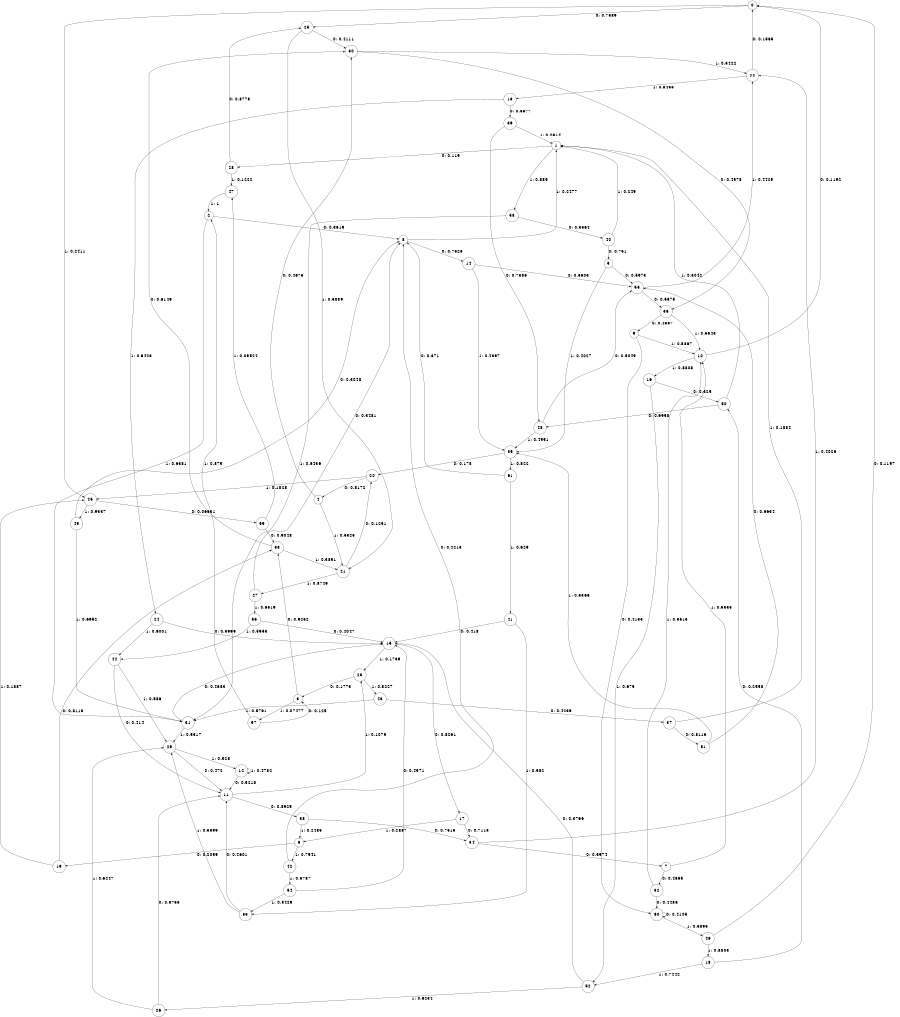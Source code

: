 digraph "ch41concat_phase3_L8" {
size = "6,8.5";
ratio = "fill";
node [shape = circle];
node [fontsize = 24];
edge [fontsize = 24];
0 -> 25 [label = "0: 0.7589   "];
0 -> 45 [label = "1: 0.2411   "];
1 -> 28 [label = "0: 0.115    "];
1 -> 58 [label = "1: 0.885    "];
2 -> 8 [label = "0: 0.3619   "];
2 -> 31 [label = "1: 0.6381   "];
3 -> 33 [label = "0: 0.9252   "];
3 -> 57 [label = "1: 0.07477  "];
4 -> 30 [label = "0: 0.4675   "];
4 -> 21 [label = "1: 0.5325   "];
5 -> 55 [label = "0: 0.5973   "];
5 -> 35 [label = "1: 0.4027   "];
6 -> 19 [label = "0: 0.2059   "];
6 -> 42 [label = "1: 0.7941   "];
7 -> 32 [label = "0: 0.4665   "];
7 -> 10 [label = "1: 0.5335   "];
8 -> 14 [label = "0: 0.7523   "];
8 -> 1 [label = "1: 0.2477   "];
9 -> 60 [label = "0: 0.4133   "];
9 -> 10 [label = "1: 0.5867   "];
10 -> 0 [label = "0: 0.1192   "];
10 -> 16 [label = "1: 0.8808   "];
11 -> 38 [label = "0: 0.8925   "];
11 -> 23 [label = "1: 0.1075   "];
12 -> 11 [label = "0: 0.5218   "];
12 -> 12 [label = "1: 0.4782   "];
13 -> 39 [label = "0: 0.3577   "];
13 -> 24 [label = "1: 0.6423   "];
14 -> 55 [label = "0: 0.5603   "];
14 -> 35 [label = "1: 0.4397   "];
15 -> 17 [label = "0: 0.8261   "];
15 -> 23 [label = "1: 0.1739   "];
16 -> 50 [label = "0: 0.325    "];
16 -> 52 [label = "1: 0.675    "];
17 -> 34 [label = "0: 0.7113   "];
17 -> 6 [label = "1: 0.2887   "];
18 -> 50 [label = "0: 0.2558   "];
18 -> 52 [label = "1: 0.7442   "];
19 -> 33 [label = "0: 0.8113   "];
19 -> 45 [label = "1: 0.1887   "];
20 -> 4 [label = "0: 0.8172   "];
20 -> 45 [label = "1: 0.1828   "];
21 -> 20 [label = "0: 0.1251   "];
21 -> 27 [label = "1: 0.8749   "];
22 -> 0 [label = "0: 0.1565   "];
22 -> 13 [label = "1: 0.8435   "];
23 -> 3 [label = "0: 0.1773   "];
23 -> 43 [label = "1: 0.8227   "];
24 -> 15 [label = "0: 0.3999   "];
24 -> 44 [label = "1: 0.6001   "];
25 -> 30 [label = "0: 0.4111   "];
25 -> 21 [label = "1: 0.5889   "];
26 -> 11 [label = "0: 0.3753   "];
26 -> 29 [label = "1: 0.6247   "];
27 -> 8 [label = "0: 0.3481   "];
27 -> 56 [label = "1: 0.6519   "];
28 -> 25 [label = "0: 0.8778   "];
28 -> 47 [label = "1: 0.1222   "];
29 -> 11 [label = "0: 0.472    "];
29 -> 12 [label = "1: 0.528    "];
30 -> 36 [label = "0: 0.4578   "];
30 -> 22 [label = "1: 0.5422   "];
31 -> 15 [label = "0: 0.4683   "];
31 -> 29 [label = "1: 0.5317   "];
32 -> 60 [label = "0: 0.4485   "];
32 -> 10 [label = "1: 0.5515   "];
33 -> 30 [label = "0: 0.6149   "];
33 -> 21 [label = "1: 0.3851   "];
34 -> 7 [label = "0: 0.5974   "];
34 -> 22 [label = "1: 0.4026   "];
35 -> 20 [label = "0: 0.178    "];
35 -> 61 [label = "1: 0.822    "];
36 -> 9 [label = "0: 0.4357   "];
36 -> 10 [label = "1: 0.5643   "];
37 -> 51 [label = "0: 0.8116   "];
37 -> 1 [label = "1: 0.1884   "];
38 -> 34 [label = "0: 0.7515   "];
38 -> 6 [label = "1: 0.2485   "];
39 -> 48 [label = "0: 0.7386   "];
39 -> 1 [label = "1: 0.2614   "];
40 -> 5 [label = "0: 0.751    "];
40 -> 1 [label = "1: 0.249    "];
41 -> 15 [label = "0: 0.418    "];
41 -> 53 [label = "1: 0.582    "];
42 -> 8 [label = "0: 0.4213   "];
42 -> 54 [label = "1: 0.5787   "];
43 -> 37 [label = "0: 0.4239   "];
43 -> 31 [label = "1: 0.5761   "];
44 -> 11 [label = "0: 0.414    "];
44 -> 29 [label = "1: 0.586    "];
45 -> 59 [label = "0: 0.06631  "];
45 -> 49 [label = "1: 0.9337   "];
46 -> 0 [label = "0: 0.1197   "];
46 -> 18 [label = "1: 0.8803   "];
47 -> 2 [label = "1: 1        "];
48 -> 55 [label = "0: 0.5049   "];
48 -> 35 [label = "1: 0.4951   "];
49 -> 8 [label = "0: 0.3048   "];
49 -> 31 [label = "1: 0.6952   "];
50 -> 48 [label = "0: 0.6958   "];
50 -> 1 [label = "1: 0.3042   "];
51 -> 55 [label = "0: 0.6634   "];
51 -> 35 [label = "1: 0.3366   "];
52 -> 15 [label = "0: 0.3766   "];
52 -> 26 [label = "1: 0.6234   "];
53 -> 11 [label = "0: 0.4601   "];
53 -> 29 [label = "1: 0.5399   "];
54 -> 15 [label = "0: 0.4571   "];
54 -> 53 [label = "1: 0.5429   "];
55 -> 36 [label = "0: 0.5575   "];
55 -> 22 [label = "1: 0.4425   "];
56 -> 15 [label = "0: 0.4047   "];
56 -> 44 [label = "1: 0.5953   "];
57 -> 3 [label = "0: 0.125    "];
57 -> 2 [label = "1: 0.875    "];
58 -> 40 [label = "0: 0.3564   "];
58 -> 31 [label = "1: 0.6436   "];
59 -> 33 [label = "0: 0.9048   "];
59 -> 47 [label = "1: 0.09524  "];
60 -> 60 [label = "0: 0.4105   "];
60 -> 46 [label = "1: 0.5895   "];
61 -> 8 [label = "0: 0.371    "];
61 -> 41 [label = "1: 0.629    "];
}